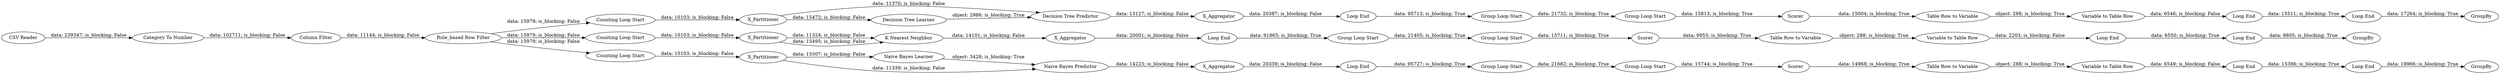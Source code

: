 digraph {
	"-5217235228321489263_2" [label="Counting Loop Start"]
	"-5217235228321489263_28" [label="Table Row to Variable"]
	"-5217235228321489263_41" [label="Column Filter"]
	"-5217235228321489263_44" [label="Loop End"]
	"-5217235228321489263_31" [label="Variable to Table Row"]
	"-5217235228321489263_29" [label="Table Row to Variable"]
	"-5217235228321489263_24" [label="Group Loop Start"]
	"-5217235228321489263_9" [label="Naive Bayes Learner"]
	"-5217235228321489263_40" [label="Category To Number"]
	"-5217235228321489263_26" [label=Scorer]
	"-5217235228321489263_12" [label="Decision Tree Predictor"]
	"-5217235228321489263_23" [label="Group Loop Start"]
	"-5217235228321489263_34" [label="Loop End"]
	"-5217235228321489263_30" [label="Table Row to Variable"]
	"-5217235228321489263_39" [label=GroupBy]
	"-5217235228321489263_8" [label="Decision Tree Learner"]
	"-5217235228321489263_14" [label=X_Aggregator]
	"-5217235228321489263_27" [label=Scorer]
	"-5217235228321489263_5" [label=X_Partitioner]
	"-5217235228321489263_7" [label=X_Partitioner]
	"-5217235228321489263_13" [label=X_Aggregator]
	"-5217235228321489263_37" [label=GroupBy]
	"-5217235228321489263_35" [label="Loop End"]
	"-5217235228321489263_11" [label="Naive Bayes Predictor"]
	"-5217235228321489263_21" [label="Group Loop Start"]
	"-5217235228321489263_4" [label="Counting Loop Start"]
	"-5217235228321489263_38" [label=GroupBy]
	"-5217235228321489263_6" [label=X_Partitioner]
	"-5217235228321489263_10" [label="K Nearest Neighbor"]
	"-5217235228321489263_32" [label="Variable to Table Row"]
	"-5217235228321489263_19" [label="Group Loop Start"]
	"-5217235228321489263_20" [label="Group Loop Start"]
	"-5217235228321489263_15" [label=X_Aggregator]
	"-5217235228321489263_1" [label="CSV Reader"]
	"-5217235228321489263_33" [label="Variable to Table Row"]
	"-5217235228321489263_18" [label="Loop End"]
	"-5217235228321489263_3" [label="Counting Loop Start"]
	"-5217235228321489263_22" [label="Group Loop Start"]
	"-5217235228321489263_42" [label="Rule_based Row Filter"]
	"-5217235228321489263_36" [label="Loop End"]
	"-5217235228321489263_16" [label="Loop End"]
	"-5217235228321489263_43" [label="Loop End"]
	"-5217235228321489263_25" [label=Scorer]
	"-5217235228321489263_17" [label="Loop End"]
	"-5217235228321489263_45" [label="Loop End"]
	"-5217235228321489263_15" -> "-5217235228321489263_18" [label="data: 20001; is_blocking: False"]
	"-5217235228321489263_29" -> "-5217235228321489263_32" [label="object: 288; is_blocking: True"]
	"-5217235228321489263_18" -> "-5217235228321489263_21" [label="data: 91865; is_blocking: True"]
	"-5217235228321489263_33" -> "-5217235228321489263_34" [label="data: 6546; is_blocking: False"]
	"-5217235228321489263_26" -> "-5217235228321489263_29" [label="data: 14968; is_blocking: True"]
	"-5217235228321489263_23" -> "-5217235228321489263_26" [label="data: 15744; is_blocking: True"]
	"-5217235228321489263_17" -> "-5217235228321489263_20" [label="data: 95727; is_blocking: True"]
	"-5217235228321489263_45" -> "-5217235228321489263_39" [label="data: 9805; is_blocking: True"]
	"-5217235228321489263_12" -> "-5217235228321489263_13" [label="data: 13127; is_blocking: False"]
	"-5217235228321489263_22" -> "-5217235228321489263_25" [label="data: 15813; is_blocking: True"]
	"-5217235228321489263_28" -> "-5217235228321489263_33" [label="object: 288; is_blocking: True"]
	"-5217235228321489263_34" -> "-5217235228321489263_43" [label="data: 15511; is_blocking: True"]
	"-5217235228321489263_7" -> "-5217235228321489263_10" [label="data: 11324; is_blocking: False"]
	"-5217235228321489263_44" -> "-5217235228321489263_38" [label="data: 19966; is_blocking: True"]
	"-5217235228321489263_30" -> "-5217235228321489263_31" [label="object: 288; is_blocking: True"]
	"-5217235228321489263_21" -> "-5217235228321489263_24" [label="data: 21405; is_blocking: True"]
	"-5217235228321489263_10" -> "-5217235228321489263_15" [label="data: 14101; is_blocking: False"]
	"-5217235228321489263_36" -> "-5217235228321489263_45" [label="data: 6550; is_blocking: True"]
	"-5217235228321489263_6" -> "-5217235228321489263_9" [label="data: 15507; is_blocking: False"]
	"-5217235228321489263_31" -> "-5217235228321489263_36" [label="data: 2203; is_blocking: False"]
	"-5217235228321489263_13" -> "-5217235228321489263_16" [label="data: 20387; is_blocking: False"]
	"-5217235228321489263_6" -> "-5217235228321489263_11" [label="data: 11339; is_blocking: False"]
	"-5217235228321489263_2" -> "-5217235228321489263_5" [label="data: 10103; is_blocking: False"]
	"-5217235228321489263_14" -> "-5217235228321489263_17" [label="data: 20339; is_blocking: False"]
	"-5217235228321489263_27" -> "-5217235228321489263_30" [label="data: 9953; is_blocking: True"]
	"-5217235228321489263_3" -> "-5217235228321489263_6" [label="data: 10103; is_blocking: False"]
	"-5217235228321489263_42" -> "-5217235228321489263_3" [label="data: 15979; is_blocking: False"]
	"-5217235228321489263_5" -> "-5217235228321489263_8" [label="data: 15472; is_blocking: False"]
	"-5217235228321489263_4" -> "-5217235228321489263_7" [label="data: 10103; is_blocking: False"]
	"-5217235228321489263_32" -> "-5217235228321489263_35" [label="data: 6549; is_blocking: False"]
	"-5217235228321489263_42" -> "-5217235228321489263_2" [label="data: 15979; is_blocking: False"]
	"-5217235228321489263_16" -> "-5217235228321489263_19" [label="data: 95713; is_blocking: True"]
	"-5217235228321489263_35" -> "-5217235228321489263_44" [label="data: 15386; is_blocking: True"]
	"-5217235228321489263_5" -> "-5217235228321489263_12" [label="data: 11370; is_blocking: False"]
	"-5217235228321489263_8" -> "-5217235228321489263_12" [label="object: 2986; is_blocking: True"]
	"-5217235228321489263_42" -> "-5217235228321489263_4" [label="data: 15979; is_blocking: False"]
	"-5217235228321489263_40" -> "-5217235228321489263_41" [label="data: 102711; is_blocking: False"]
	"-5217235228321489263_25" -> "-5217235228321489263_28" [label="data: 15004; is_blocking: True"]
	"-5217235228321489263_9" -> "-5217235228321489263_11" [label="object: 3428; is_blocking: True"]
	"-5217235228321489263_24" -> "-5217235228321489263_27" [label="data: 15711; is_blocking: True"]
	"-5217235228321489263_7" -> "-5217235228321489263_10" [label="data: 15495; is_blocking: False"]
	"-5217235228321489263_11" -> "-5217235228321489263_14" [label="data: 14223; is_blocking: False"]
	"-5217235228321489263_41" -> "-5217235228321489263_42" [label="data: 11144; is_blocking: False"]
	"-5217235228321489263_43" -> "-5217235228321489263_37" [label="data: 17264; is_blocking: True"]
	"-5217235228321489263_20" -> "-5217235228321489263_23" [label="data: 21682; is_blocking: True"]
	"-5217235228321489263_19" -> "-5217235228321489263_22" [label="data: 21732; is_blocking: True"]
	"-5217235228321489263_1" -> "-5217235228321489263_40" [label="data: 239347; is_blocking: False"]
	rankdir=LR
}
